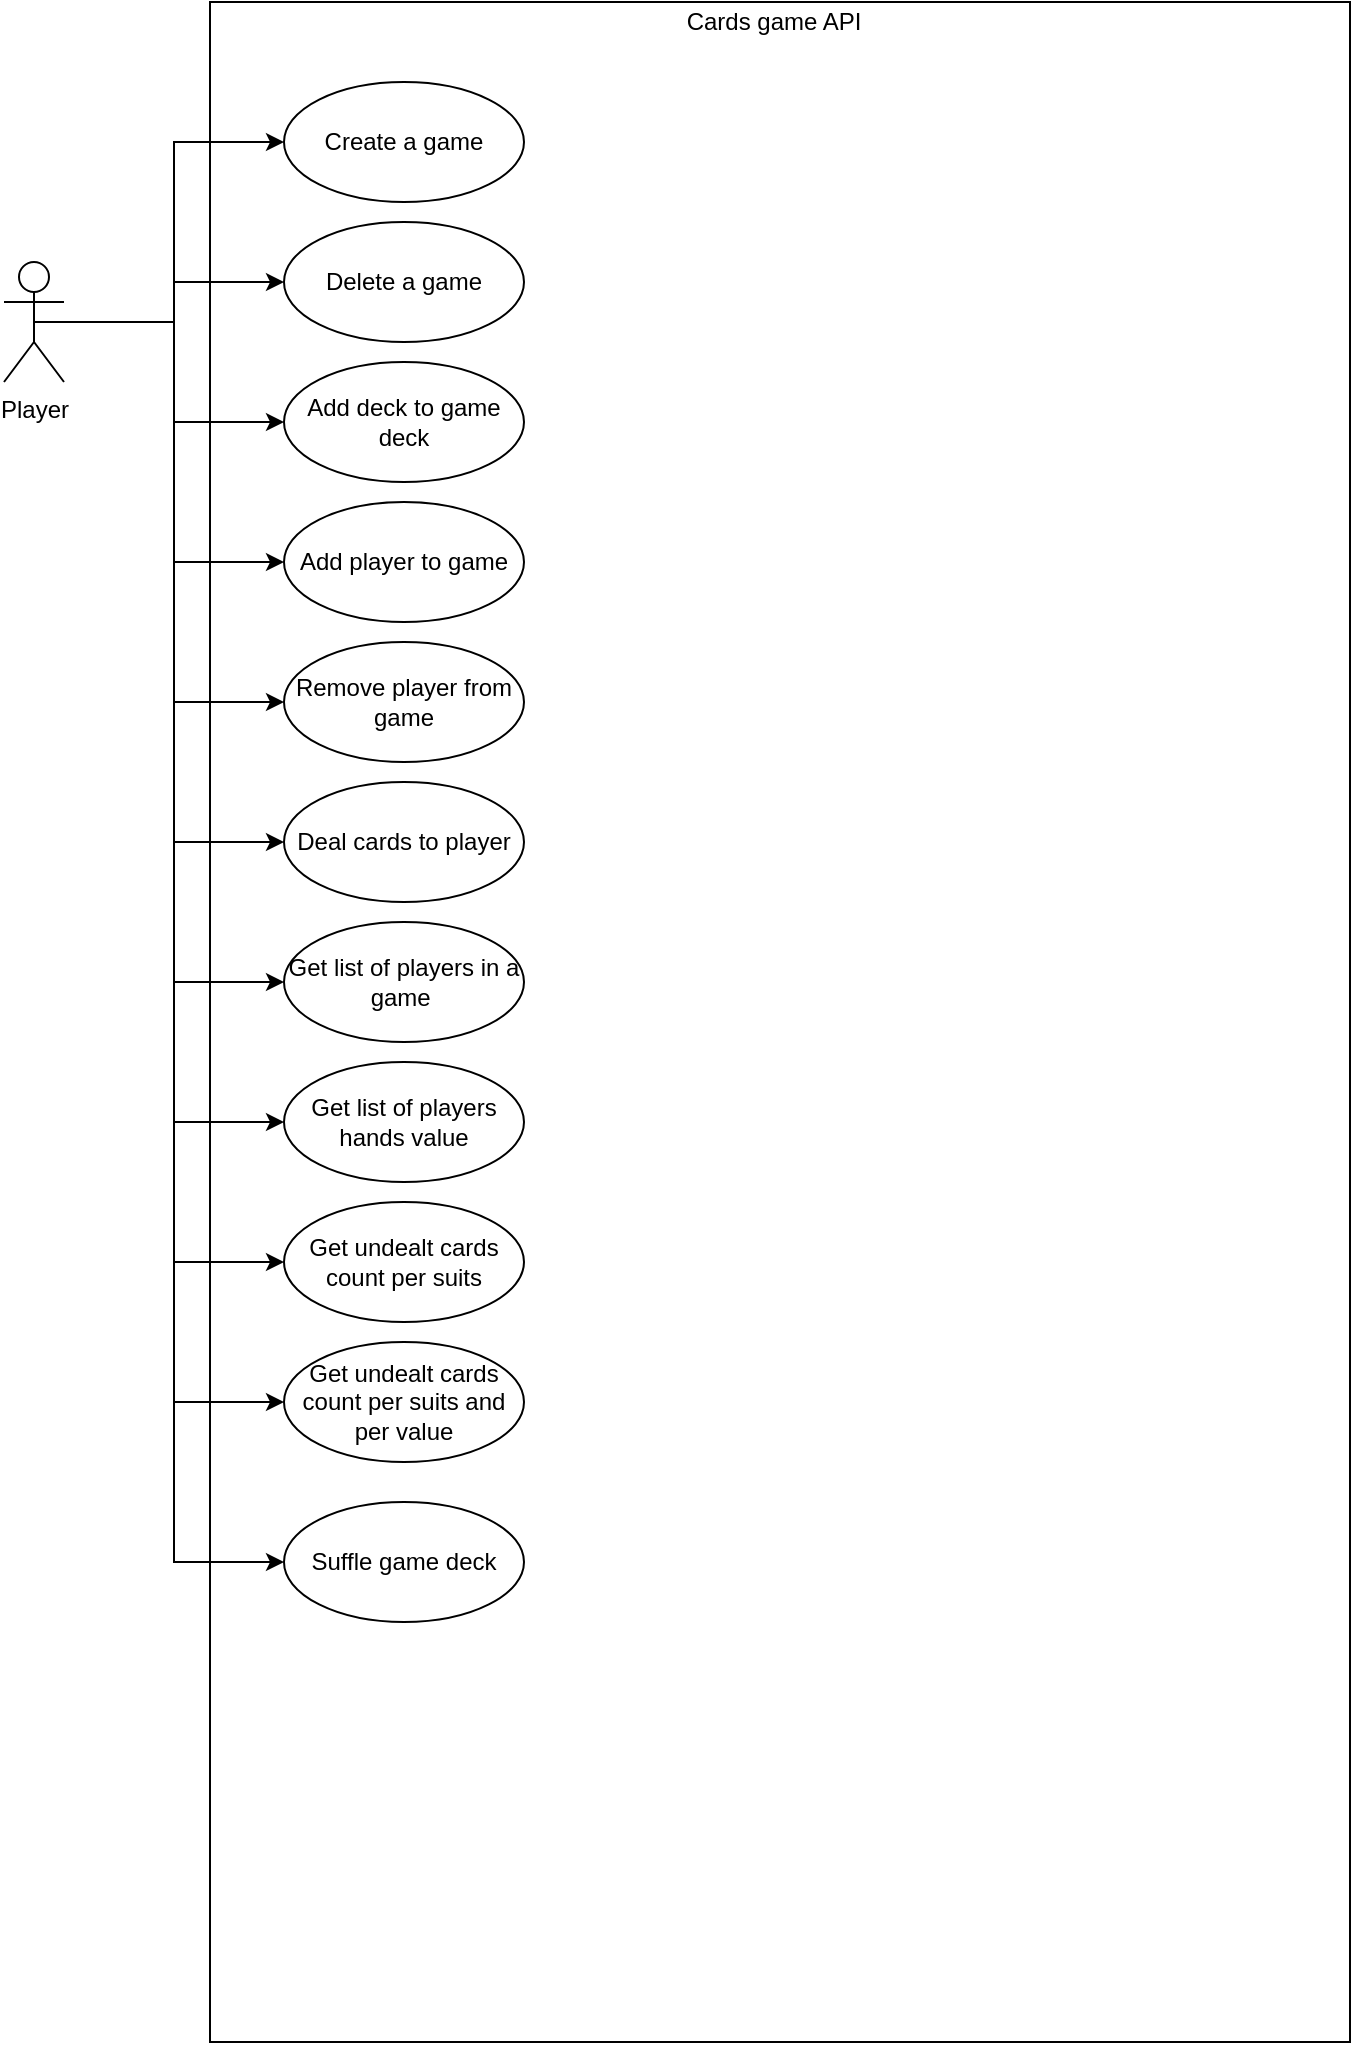 <mxfile version="12.9.3" type="device" pages="2"><diagram id="A1HU0HvkC-pgjpNLXh3M" name="Uses cases"><mxGraphModel dx="1422" dy="822" grid="1" gridSize="10" guides="1" tooltips="1" connect="1" arrows="1" fold="1" page="1" pageScale="1" pageWidth="850" pageHeight="1100" math="0" shadow="0"><root><mxCell id="0"/><mxCell id="1" parent="0"/><mxCell id="NxwLcB1BqjLqfh9L1qdP-2" value="" style="rounded=0;whiteSpace=wrap;html=1;container=1;" parent="1" vertex="1"><mxGeometry x="153" y="200" width="570" height="1020" as="geometry"/></mxCell><mxCell id="NxwLcB1BqjLqfh9L1qdP-4" value="Create a game" style="ellipse;whiteSpace=wrap;html=1;" parent="NxwLcB1BqjLqfh9L1qdP-2" vertex="1"><mxGeometry x="37" y="39.995" width="120" height="60" as="geometry"/></mxCell><mxCell id="NxwLcB1BqjLqfh9L1qdP-5" value="Delete a game" style="ellipse;whiteSpace=wrap;html=1;" parent="NxwLcB1BqjLqfh9L1qdP-2" vertex="1"><mxGeometry x="37" y="109.996" width="120" height="60" as="geometry"/></mxCell><mxCell id="NxwLcB1BqjLqfh9L1qdP-6" value="Add deck to game deck" style="ellipse;whiteSpace=wrap;html=1;" parent="NxwLcB1BqjLqfh9L1qdP-2" vertex="1"><mxGeometry x="37" y="180.003" width="120" height="60" as="geometry"/></mxCell><mxCell id="NxwLcB1BqjLqfh9L1qdP-8" value="Add player to game" style="ellipse;whiteSpace=wrap;html=1;" parent="NxwLcB1BqjLqfh9L1qdP-2" vertex="1"><mxGeometry x="37" y="250.001" width="120" height="60" as="geometry"/></mxCell><mxCell id="NxwLcB1BqjLqfh9L1qdP-9" value="Remove player from game" style="ellipse;whiteSpace=wrap;html=1;" parent="NxwLcB1BqjLqfh9L1qdP-2" vertex="1"><mxGeometry x="37" y="319.998" width="120" height="60" as="geometry"/></mxCell><mxCell id="NxwLcB1BqjLqfh9L1qdP-15" value="Deal cards to player" style="ellipse;whiteSpace=wrap;html=1;" parent="NxwLcB1BqjLqfh9L1qdP-2" vertex="1"><mxGeometry x="37" y="389.996" width="120" height="60" as="geometry"/></mxCell><mxCell id="NxwLcB1BqjLqfh9L1qdP-16" value="Get list of players in a game&amp;nbsp;" style="ellipse;whiteSpace=wrap;html=1;" parent="NxwLcB1BqjLqfh9L1qdP-2" vertex="1"><mxGeometry x="37" y="460.004" width="120" height="60" as="geometry"/></mxCell><mxCell id="NxwLcB1BqjLqfh9L1qdP-25" value="Get list of players hands value" style="ellipse;whiteSpace=wrap;html=1;" parent="NxwLcB1BqjLqfh9L1qdP-2" vertex="1"><mxGeometry x="37" y="530.001" width="120" height="60" as="geometry"/></mxCell><mxCell id="NxwLcB1BqjLqfh9L1qdP-29" value="Get undealt cards count per suits" style="ellipse;whiteSpace=wrap;html=1;" parent="NxwLcB1BqjLqfh9L1qdP-2" vertex="1"><mxGeometry x="37" y="599.999" width="120" height="60" as="geometry"/></mxCell><mxCell id="NxwLcB1BqjLqfh9L1qdP-30" value="Get undealt cards count per suits and per value" style="ellipse;whiteSpace=wrap;html=1;" parent="NxwLcB1BqjLqfh9L1qdP-2" vertex="1"><mxGeometry x="37" y="670" width="120" height="60" as="geometry"/></mxCell><mxCell id="NxwLcB1BqjLqfh9L1qdP-33" value="Suffle game deck" style="ellipse;whiteSpace=wrap;html=1;" parent="NxwLcB1BqjLqfh9L1qdP-2" vertex="1"><mxGeometry x="37" y="749.999" width="120" height="60" as="geometry"/></mxCell><mxCell id="NxwLcB1BqjLqfh9L1qdP-10" style="edgeStyle=orthogonalEdgeStyle;rounded=0;orthogonalLoop=1;jettySize=auto;html=1;exitX=0.5;exitY=0.5;exitDx=0;exitDy=0;exitPerimeter=0;entryX=0;entryY=0.5;entryDx=0;entryDy=0;" parent="1" source="NxwLcB1BqjLqfh9L1qdP-1" target="NxwLcB1BqjLqfh9L1qdP-4" edge="1"><mxGeometry relative="1" as="geometry"/></mxCell><mxCell id="NxwLcB1BqjLqfh9L1qdP-11" style="edgeStyle=orthogonalEdgeStyle;rounded=0;orthogonalLoop=1;jettySize=auto;html=1;exitX=0.5;exitY=0.5;exitDx=0;exitDy=0;exitPerimeter=0;entryX=0;entryY=0.5;entryDx=0;entryDy=0;" parent="1" source="NxwLcB1BqjLqfh9L1qdP-1" target="NxwLcB1BqjLqfh9L1qdP-5" edge="1"><mxGeometry relative="1" as="geometry"/></mxCell><mxCell id="NxwLcB1BqjLqfh9L1qdP-12" style="edgeStyle=orthogonalEdgeStyle;rounded=0;orthogonalLoop=1;jettySize=auto;html=1;exitX=0.5;exitY=0.5;exitDx=0;exitDy=0;exitPerimeter=0;entryX=0;entryY=0.5;entryDx=0;entryDy=0;" parent="1" source="NxwLcB1BqjLqfh9L1qdP-1" target="NxwLcB1BqjLqfh9L1qdP-6" edge="1"><mxGeometry relative="1" as="geometry"/></mxCell><mxCell id="NxwLcB1BqjLqfh9L1qdP-13" style="edgeStyle=orthogonalEdgeStyle;rounded=0;orthogonalLoop=1;jettySize=auto;html=1;exitX=0.5;exitY=0.5;exitDx=0;exitDy=0;exitPerimeter=0;entryX=0;entryY=0.5;entryDx=0;entryDy=0;" parent="1" source="NxwLcB1BqjLqfh9L1qdP-1" target="NxwLcB1BqjLqfh9L1qdP-8" edge="1"><mxGeometry relative="1" as="geometry"/></mxCell><mxCell id="NxwLcB1BqjLqfh9L1qdP-14" style="edgeStyle=orthogonalEdgeStyle;rounded=0;orthogonalLoop=1;jettySize=auto;html=1;exitX=0.5;exitY=0.5;exitDx=0;exitDy=0;exitPerimeter=0;entryX=0;entryY=0.5;entryDx=0;entryDy=0;" parent="1" source="NxwLcB1BqjLqfh9L1qdP-1" target="NxwLcB1BqjLqfh9L1qdP-9" edge="1"><mxGeometry relative="1" as="geometry"/></mxCell><mxCell id="NxwLcB1BqjLqfh9L1qdP-26" style="edgeStyle=orthogonalEdgeStyle;rounded=0;orthogonalLoop=1;jettySize=auto;html=1;exitX=0.5;exitY=0.5;exitDx=0;exitDy=0;exitPerimeter=0;entryX=0;entryY=0.5;entryDx=0;entryDy=0;" parent="1" source="NxwLcB1BqjLqfh9L1qdP-1" target="NxwLcB1BqjLqfh9L1qdP-15" edge="1"><mxGeometry relative="1" as="geometry"/></mxCell><mxCell id="NxwLcB1BqjLqfh9L1qdP-27" style="edgeStyle=orthogonalEdgeStyle;rounded=0;orthogonalLoop=1;jettySize=auto;html=1;exitX=0.5;exitY=0.5;exitDx=0;exitDy=0;exitPerimeter=0;entryX=0;entryY=0.5;entryDx=0;entryDy=0;" parent="1" source="NxwLcB1BqjLqfh9L1qdP-1" target="NxwLcB1BqjLqfh9L1qdP-16" edge="1"><mxGeometry relative="1" as="geometry"/></mxCell><mxCell id="NxwLcB1BqjLqfh9L1qdP-28" style="edgeStyle=orthogonalEdgeStyle;rounded=0;orthogonalLoop=1;jettySize=auto;html=1;exitX=0.5;exitY=0.5;exitDx=0;exitDy=0;exitPerimeter=0;entryX=0;entryY=0.5;entryDx=0;entryDy=0;" parent="1" source="NxwLcB1BqjLqfh9L1qdP-1" target="NxwLcB1BqjLqfh9L1qdP-25" edge="1"><mxGeometry relative="1" as="geometry"/></mxCell><mxCell id="NxwLcB1BqjLqfh9L1qdP-31" style="edgeStyle=orthogonalEdgeStyle;rounded=0;orthogonalLoop=1;jettySize=auto;html=1;exitX=0.5;exitY=0.5;exitDx=0;exitDy=0;exitPerimeter=0;entryX=0;entryY=0.5;entryDx=0;entryDy=0;" parent="1" source="NxwLcB1BqjLqfh9L1qdP-1" target="NxwLcB1BqjLqfh9L1qdP-29" edge="1"><mxGeometry relative="1" as="geometry"/></mxCell><mxCell id="NxwLcB1BqjLqfh9L1qdP-32" style="edgeStyle=orthogonalEdgeStyle;rounded=0;orthogonalLoop=1;jettySize=auto;html=1;exitX=0.5;exitY=0.5;exitDx=0;exitDy=0;exitPerimeter=0;entryX=0;entryY=0.5;entryDx=0;entryDy=0;" parent="1" source="NxwLcB1BqjLqfh9L1qdP-1" target="NxwLcB1BqjLqfh9L1qdP-30" edge="1"><mxGeometry relative="1" as="geometry"/></mxCell><mxCell id="NxwLcB1BqjLqfh9L1qdP-34" style="edgeStyle=orthogonalEdgeStyle;rounded=0;orthogonalLoop=1;jettySize=auto;html=1;exitX=0.5;exitY=0.5;exitDx=0;exitDy=0;exitPerimeter=0;entryX=0;entryY=0.5;entryDx=0;entryDy=0;" parent="1" source="NxwLcB1BqjLqfh9L1qdP-1" target="NxwLcB1BqjLqfh9L1qdP-33" edge="1"><mxGeometry relative="1" as="geometry"/></mxCell><mxCell id="NxwLcB1BqjLqfh9L1qdP-1" value="Player" style="shape=umlActor;verticalLabelPosition=bottom;labelBackgroundColor=#ffffff;verticalAlign=top;html=1;outlineConnect=0;" parent="1" vertex="1"><mxGeometry x="50" y="330" width="30" height="60" as="geometry"/></mxCell><mxCell id="NxwLcB1BqjLqfh9L1qdP-7" value="Cards game API" style="text;html=1;strokeColor=none;fillColor=none;align=center;verticalAlign=middle;whiteSpace=wrap;rounded=0;" parent="1" vertex="1"><mxGeometry x="150" y="200" width="570" height="20" as="geometry"/></mxCell></root></mxGraphModel></diagram><diagram id="dxZVSyAmAjOKrbhqwC4G" name="Class diagram"><mxGraphModel dx="1422" dy="822" grid="1" gridSize="10" guides="1" tooltips="1" connect="1" arrows="1" fold="1" page="1" pageScale="1" pageWidth="850" pageHeight="1100" math="0" shadow="0"><root><mxCell id="RzuYO7zDYTM7THJpSPY8-0"/><mxCell id="RzuYO7zDYTM7THJpSPY8-1" parent="RzuYO7zDYTM7THJpSPY8-0"/><mxCell id="cSgtdgu0tgIUNSafPAcV-20" value="&amp;lt;&amp;lt;uses&amp;gt;&amp;gt;" style="edgeStyle=orthogonalEdgeStyle;rounded=0;orthogonalLoop=1;jettySize=auto;html=1;exitX=1;exitY=0.5;exitDx=0;exitDy=0;entryX=0;entryY=0.5;entryDx=0;entryDy=0;endArrow=openThin;endFill=0;dashed=1;" parent="RzuYO7zDYTM7THJpSPY8-1" source="cSgtdgu0tgIUNSafPAcV-17" target="cSgtdgu0tgIUNSafPAcV-13" edge="1"><mxGeometry relative="1" as="geometry"/></mxCell><mxCell id="yUTuH6rn88-TiMXQgcxW-0" style="edgeStyle=orthogonalEdgeStyle;rounded=0;orthogonalLoop=1;jettySize=auto;html=1;exitX=0.5;exitY=0;exitDx=0;exitDy=0;endArrow=diamondThin;endFill=1;" edge="1" parent="RzuYO7zDYTM7THJpSPY8-1" source="K6C6hslQEzszJ4Px88jA-0" target="cSgtdgu0tgIUNSafPAcV-8"><mxGeometry relative="1" as="geometry"/></mxCell><mxCell id="Hh7odomkROSSqxcPYK1e-1" value="" style="edgeStyle=orthogonalEdgeStyle;rounded=0;orthogonalLoop=1;jettySize=auto;html=1;endArrow=diamondThin;endFill=0;entryX=0;entryY=0.5;entryDx=0;entryDy=0;" edge="1" parent="RzuYO7zDYTM7THJpSPY8-1" source="K6C6hslQEzszJ4Px88jA-12" target="K6C6hslQEzszJ4Px88jA-0"><mxGeometry relative="1" as="geometry"/></mxCell><mxCell id="Hh7odomkROSSqxcPYK1e-0" value="is a" style="edgeStyle=orthogonalEdgeStyle;rounded=0;orthogonalLoop=1;jettySize=auto;html=1;endArrow=block;endFill=0;entryX=0.5;entryY=0;entryDx=0;entryDy=0;" edge="1" parent="RzuYO7zDYTM7THJpSPY8-1" source="K6C6hslQEzszJ4Px88jA-12" target="K6C6hslQEzszJ4Px88jA-8"><mxGeometry relative="1" as="geometry"/></mxCell><mxCell id="xWfeycdNfk5Z6L4ONkcT-0" style="edgeStyle=orthogonalEdgeStyle;rounded=0;orthogonalLoop=1;jettySize=auto;html=1;exitX=0.5;exitY=0;exitDx=0;exitDy=0;endArrow=diamondThin;endFill=1;" edge="1" parent="RzuYO7zDYTM7THJpSPY8-1" source="XuuSvCcyWSCZ8t4oJ2xp-13" target="K6C6hslQEzszJ4Px88jA-8"><mxGeometry relative="1" as="geometry"><mxPoint x="190" y="738" as="sourcePoint"/></mxGeometry></mxCell><mxCell id="XuuSvCcyWSCZ8t4oJ2xp-4" value="&amp;lt;&amp;lt;uses&amp;gt;&amp;gt;" style="edgeStyle=orthogonalEdgeStyle;rounded=0;orthogonalLoop=1;jettySize=auto;html=1;exitX=0;exitY=0.5;exitDx=0;exitDy=0;endArrow=openThin;endFill=0;dashed=1;" edge="1" parent="RzuYO7zDYTM7THJpSPY8-1" source="K6C6hslQEzszJ4Px88jA-1" target="XuuSvCcyWSCZ8t4oJ2xp-0"><mxGeometry relative="1" as="geometry"><Array as="points"><mxPoint x="360" y="340"/></Array></mxGeometry></mxCell><mxCell id="XuuSvCcyWSCZ8t4oJ2xp-5" style="edgeStyle=orthogonalEdgeStyle;rounded=0;orthogonalLoop=1;jettySize=auto;html=1;exitX=1;exitY=0.5;exitDx=0;exitDy=0;entryX=1;entryY=0.5;entryDx=0;entryDy=0;endArrow=diamondThin;endFill=0;" edge="1" parent="RzuYO7zDYTM7THJpSPY8-1" source="K6C6hslQEzszJ4Px88jA-4" target="K6C6hslQEzszJ4Px88jA-1"><mxGeometry relative="1" as="geometry"/></mxCell><mxCell id="cSgtdgu0tgIUNSafPAcV-22" value="&amp;lt;&amp;lt;uses&amp;gt;&amp;gt;" style="edgeStyle=orthogonalEdgeStyle;rounded=0;orthogonalLoop=1;jettySize=auto;html=1;entryX=0;entryY=0.5;entryDx=0;entryDy=0;endArrow=openThin;endFill=0;dashed=1;" parent="RzuYO7zDYTM7THJpSPY8-1" target="cSgtdgu0tgIUNSafPAcV-9" edge="1" source="cSgtdgu0tgIUNSafPAcV-12"><mxGeometry relative="1" as="geometry"><mxPoint x="535" y="78.5" as="sourcePoint"/><mxPoint x="625" y="78.5" as="targetPoint"/></mxGeometry></mxCell><mxCell id="XuuSvCcyWSCZ8t4oJ2xp-11" value="is a" style="edgeStyle=orthogonalEdgeStyle;rounded=0;orthogonalLoop=1;jettySize=auto;html=1;endArrow=block;endFill=0;entryX=0.5;entryY=0;entryDx=0;entryDy=0;" edge="1" parent="RzuYO7zDYTM7THJpSPY8-1" source="K6C6hslQEzszJ4Px88jA-4" target="XuuSvCcyWSCZ8t4oJ2xp-6"><mxGeometry relative="1" as="geometry"/></mxCell><mxCell id="K6C6hslQEzszJ4Px88jA-8" value="Deck" style="swimlane;fontStyle=1;align=center;verticalAlign=top;childLayout=stackLayout;horizontal=1;startSize=26;horizontalStack=0;resizeParent=1;resizeParentMax=0;resizeLast=0;collapsible=1;marginBottom=0;" parent="RzuYO7zDYTM7THJpSPY8-1" vertex="1"><mxGeometry x="105" y="572" width="170" height="120" as="geometry"/></mxCell><mxCell id="K6C6hslQEzszJ4Px88jA-9" value="- undealtCards: List&lt;Card&gt;" style="text;strokeColor=none;fillColor=none;align=left;verticalAlign=top;spacingLeft=4;spacingRight=4;overflow=hidden;rotatable=0;points=[[0,0.5],[1,0.5]];portConstraint=eastwest;" parent="K6C6hslQEzszJ4Px88jA-8" vertex="1"><mxGeometry y="26" width="170" height="26" as="geometry"/></mxCell><mxCell id="K6C6hslQEzszJ4Px88jA-10" value="" style="line;strokeWidth=1;fillColor=none;align=left;verticalAlign=middle;spacingTop=-1;spacingLeft=3;spacingRight=3;rotatable=0;labelPosition=right;points=[];portConstraint=eastwest;" parent="K6C6hslQEzszJ4Px88jA-8" vertex="1"><mxGeometry y="52" width="170" height="8" as="geometry"/></mxCell><mxCell id="K6C6hslQEzszJ4Px88jA-11" value="+ dealCards(int): List&lt;Card&gt;" style="text;strokeColor=none;fillColor=none;align=left;verticalAlign=top;spacingLeft=4;spacingRight=4;overflow=hidden;rotatable=0;points=[[0,0.5],[1,0.5]];portConstraint=eastwest;" parent="K6C6hslQEzszJ4Px88jA-8" vertex="1"><mxGeometry y="60" width="170" height="60" as="geometry"/></mxCell><mxCell id="K6C6hslQEzszJ4Px88jA-12" value="GameDeck" style="swimlane;fontStyle=1;align=center;verticalAlign=top;childLayout=stackLayout;horizontal=1;startSize=26;horizontalStack=0;resizeParent=1;resizeParentMax=0;resizeLast=0;collapsible=1;marginBottom=0;" parent="RzuYO7zDYTM7THJpSPY8-1" vertex="1"><mxGeometry x="100" y="460" width="180" height="60" as="geometry"/></mxCell><mxCell id="K6C6hslQEzszJ4Px88jA-14" value="" style="line;strokeWidth=1;fillColor=none;align=left;verticalAlign=middle;spacingTop=-1;spacingLeft=3;spacingRight=3;rotatable=0;labelPosition=right;points=[];portConstraint=eastwest;" parent="K6C6hslQEzszJ4Px88jA-12" vertex="1"><mxGeometry y="26" width="180" height="8" as="geometry"/></mxCell><mxCell id="K6C6hslQEzszJ4Px88jA-15" value="+ addDeckToGameDeck(): void" style="text;strokeColor=none;fillColor=none;align=left;verticalAlign=top;spacingLeft=4;spacingRight=4;overflow=hidden;rotatable=0;points=[[0,0.5],[1,0.5]];portConstraint=eastwest;" parent="K6C6hslQEzszJ4Px88jA-12" vertex="1"><mxGeometry y="34" width="180" height="26" as="geometry"/></mxCell><mxCell id="XuuSvCcyWSCZ8t4oJ2xp-0" value="StandardDeckFactory" style="swimlane;fontStyle=1;align=center;verticalAlign=top;childLayout=stackLayout;horizontal=1;startSize=26;horizontalStack=0;resizeParent=1;resizeParentMax=0;resizeLast=0;collapsible=1;marginBottom=0;" vertex="1" parent="RzuYO7zDYTM7THJpSPY8-1"><mxGeometry x="110" y="280" width="160" height="120" as="geometry"/></mxCell><mxCell id="XuuSvCcyWSCZ8t4oJ2xp-2" value="" style="line;strokeWidth=1;fillColor=none;align=left;verticalAlign=middle;spacingTop=-1;spacingLeft=3;spacingRight=3;rotatable=0;labelPosition=right;points=[];portConstraint=eastwest;" vertex="1" parent="XuuSvCcyWSCZ8t4oJ2xp-0"><mxGeometry y="26" width="160" height="8" as="geometry"/></mxCell><mxCell id="XuuSvCcyWSCZ8t4oJ2xp-3" value="+ getStandardDeck()&#10;    : Deck&#10;+ getStandardGameDeck()&#10;    : GameDeck" style="text;strokeColor=none;fillColor=none;align=left;verticalAlign=top;spacingLeft=4;spacingRight=4;overflow=hidden;rotatable=0;points=[[0,0.5],[1,0.5]];portConstraint=eastwest;" vertex="1" parent="XuuSvCcyWSCZ8t4oJ2xp-0"><mxGeometry y="34" width="160" height="86" as="geometry"/></mxCell><mxCell id="K6C6hslQEzszJ4Px88jA-0" value="Game" style="swimlane;fontStyle=1;align=center;verticalAlign=top;childLayout=stackLayout;horizontal=1;startSize=26;horizontalStack=0;resizeParent=1;resizeParentMax=0;resizeLast=0;collapsible=1;marginBottom=0;" parent="RzuYO7zDYTM7THJpSPY8-1" vertex="1"><mxGeometry x="360" y="300" width="180" height="124" as="geometry"/></mxCell><mxCell id="K6C6hslQEzszJ4Px88jA-1" value="- id: long&#10;- gameDeck: GameDeck&#10;- players: List&lt;Player&gt;" style="text;strokeColor=none;fillColor=none;align=left;verticalAlign=top;spacingLeft=4;spacingRight=4;overflow=hidden;rotatable=0;points=[[0,0.5],[1,0.5]];portConstraint=eastwest;" parent="K6C6hslQEzszJ4Px88jA-0" vertex="1"><mxGeometry y="26" width="180" height="64" as="geometry"/></mxCell><mxCell id="K6C6hslQEzszJ4Px88jA-2" value="" style="line;strokeWidth=1;fillColor=none;align=left;verticalAlign=middle;spacingTop=-1;spacingLeft=3;spacingRight=3;rotatable=0;labelPosition=right;points=[];portConstraint=eastwest;" parent="K6C6hslQEzszJ4Px88jA-0" vertex="1"><mxGeometry y="90" width="180" height="8" as="geometry"/></mxCell><mxCell id="K6C6hslQEzszJ4Px88jA-3" value="+ getGameDeck(): GameDeck" style="text;strokeColor=none;fillColor=none;align=left;verticalAlign=top;spacingLeft=4;spacingRight=4;overflow=hidden;rotatable=0;points=[[0,0.5],[1,0.5]];portConstraint=eastwest;" parent="K6C6hslQEzszJ4Px88jA-0" vertex="1"><mxGeometry y="98" width="180" height="26" as="geometry"/></mxCell><mxCell id="K6C6hslQEzszJ4Px88jA-4" value="PlayerWithCards" style="swimlane;fontStyle=1;align=center;verticalAlign=top;childLayout=stackLayout;horizontal=1;startSize=26;horizontalStack=0;resizeParent=1;resizeParentMax=0;resizeLast=0;collapsible=1;marginBottom=0;" parent="RzuYO7zDYTM7THJpSPY8-1" vertex="1"><mxGeometry x="370" y="450" width="160" height="130" as="geometry"/></mxCell><mxCell id="K6C6hslQEzszJ4Px88jA-5" value="- hand : List&lt;Card&gt;" style="text;strokeColor=none;fillColor=none;align=left;verticalAlign=top;spacingLeft=4;spacingRight=4;overflow=hidden;rotatable=0;points=[[0,0.5],[1,0.5]];portConstraint=eastwest;" parent="K6C6hslQEzszJ4Px88jA-4" vertex="1"><mxGeometry y="26" width="160" height="44" as="geometry"/></mxCell><mxCell id="K6C6hslQEzszJ4Px88jA-6" value="" style="line;strokeWidth=1;fillColor=none;align=left;verticalAlign=middle;spacingTop=-1;spacingLeft=3;spacingRight=3;rotatable=0;labelPosition=right;points=[];portConstraint=eastwest;" parent="K6C6hslQEzszJ4Px88jA-4" vertex="1"><mxGeometry y="70" width="160" height="8" as="geometry"/></mxCell><mxCell id="K6C6hslQEzszJ4Px88jA-7" value="+ getHandValue : int&#10;+ receiveCards(List&lt;Card&gt;)" style="text;strokeColor=none;fillColor=none;align=left;verticalAlign=top;spacingLeft=4;spacingRight=4;overflow=hidden;rotatable=0;points=[[0,0.5],[1,0.5]];portConstraint=eastwest;" parent="K6C6hslQEzszJ4Px88jA-4" vertex="1"><mxGeometry y="78" width="160" height="52" as="geometry"/></mxCell><mxCell id="XuuSvCcyWSCZ8t4oJ2xp-6" value="Player" style="swimlane;fontStyle=1;align=center;verticalAlign=top;childLayout=stackLayout;horizontal=1;startSize=26;horizontalStack=0;resizeParent=1;resizeParentMax=0;resizeLast=0;collapsible=1;marginBottom=0;" vertex="1" parent="RzuYO7zDYTM7THJpSPY8-1"><mxGeometry x="370" y="634" width="160" height="104" as="geometry"/></mxCell><mxCell id="XuuSvCcyWSCZ8t4oJ2xp-7" value="- name : string" style="text;strokeColor=none;fillColor=none;align=left;verticalAlign=top;spacingLeft=4;spacingRight=4;overflow=hidden;rotatable=0;points=[[0,0.5],[1,0.5]];portConstraint=eastwest;" vertex="1" parent="XuuSvCcyWSCZ8t4oJ2xp-6"><mxGeometry y="26" width="160" height="44" as="geometry"/></mxCell><mxCell id="XuuSvCcyWSCZ8t4oJ2xp-8" value="" style="line;strokeWidth=1;fillColor=none;align=left;verticalAlign=middle;spacingTop=-1;spacingLeft=3;spacingRight=3;rotatable=0;labelPosition=right;points=[];portConstraint=eastwest;" vertex="1" parent="XuuSvCcyWSCZ8t4oJ2xp-6"><mxGeometry y="70" width="160" height="8" as="geometry"/></mxCell><mxCell id="XuuSvCcyWSCZ8t4oJ2xp-9" value="+ getName(): String" style="text;strokeColor=none;fillColor=none;align=left;verticalAlign=top;spacingLeft=4;spacingRight=4;overflow=hidden;rotatable=0;points=[[0,0.5],[1,0.5]];portConstraint=eastwest;" vertex="1" parent="XuuSvCcyWSCZ8t4oJ2xp-6"><mxGeometry y="78" width="160" height="26" as="geometry"/></mxCell><mxCell id="XuuSvCcyWSCZ8t4oJ2xp-13" value="Card" style="swimlane;fontStyle=1;align=center;verticalAlign=top;childLayout=stackLayout;horizontal=1;startSize=26;horizontalStack=0;resizeParent=1;resizeParentMax=0;resizeLast=0;collapsible=1;marginBottom=0;" vertex="1" parent="RzuYO7zDYTM7THJpSPY8-1"><mxGeometry x="105" y="750" width="170" height="138" as="geometry"/></mxCell><mxCell id="XuuSvCcyWSCZ8t4oJ2xp-14" value="- Suit: enum&#10;- Value : byte" style="text;strokeColor=none;fillColor=none;align=left;verticalAlign=top;spacingLeft=4;spacingRight=4;overflow=hidden;rotatable=0;points=[[0,0.5],[1,0.5]];portConstraint=eastwest;" vertex="1" parent="XuuSvCcyWSCZ8t4oJ2xp-13"><mxGeometry y="26" width="170" height="44" as="geometry"/></mxCell><mxCell id="XuuSvCcyWSCZ8t4oJ2xp-15" value="" style="line;strokeWidth=1;fillColor=none;align=left;verticalAlign=middle;spacingTop=-1;spacingLeft=3;spacingRight=3;rotatable=0;labelPosition=right;points=[];portConstraint=eastwest;" vertex="1" parent="XuuSvCcyWSCZ8t4oJ2xp-13"><mxGeometry y="70" width="170" height="8" as="geometry"/></mxCell><mxCell id="XuuSvCcyWSCZ8t4oJ2xp-16" value="+ getSuit() : Suit&#10;+ getValue() : byte" style="text;strokeColor=none;fillColor=none;align=left;verticalAlign=top;spacingLeft=4;spacingRight=4;overflow=hidden;rotatable=0;points=[[0,0.5],[1,0.5]];portConstraint=eastwest;" vertex="1" parent="XuuSvCcyWSCZ8t4oJ2xp-13"><mxGeometry y="78" width="170" height="60" as="geometry"/></mxCell><mxCell id="cSgtdgu0tgIUNSafPAcV-12" value="GameService" style="swimlane;fontStyle=1;align=center;verticalAlign=top;childLayout=stackLayout;horizontal=1;startSize=26;horizontalStack=0;resizeParent=1;resizeParentMax=0;resizeLast=0;collapsible=1;marginBottom=0;" parent="RzuYO7zDYTM7THJpSPY8-1" vertex="1"><mxGeometry x="330" y="20" width="250" height="160" as="geometry"/></mxCell><mxCell id="cSgtdgu0tgIUNSafPAcV-13" value="- gameRepo: GameRepo" style="text;strokeColor=none;fillColor=none;align=left;verticalAlign=top;spacingLeft=4;spacingRight=4;overflow=hidden;rotatable=0;points=[[0,0.5],[1,0.5]];portConstraint=eastwest;" parent="cSgtdgu0tgIUNSafPAcV-12" vertex="1"><mxGeometry y="26" width="250" height="26" as="geometry"/></mxCell><mxCell id="cSgtdgu0tgIUNSafPAcV-14" value="" style="line;strokeWidth=1;fillColor=none;align=left;verticalAlign=middle;spacingTop=-1;spacingLeft=3;spacingRight=3;rotatable=0;labelPosition=right;points=[];portConstraint=eastwest;" parent="cSgtdgu0tgIUNSafPAcV-12" vertex="1"><mxGeometry y="52" width="250" height="8" as="geometry"/></mxCell><mxCell id="cSgtdgu0tgIUNSafPAcV-15" value="+ createGame(): Game&#10;+ deleteGame(Long)&#10;+ addDeckToGame(Long): Game&#10;+ getPlayersName(Long): List&lt;String&gt;&#10;+ addPlayerToGame(Long, String): Game&#10;+ removePlayerFromGame(Long, String): Game" style="text;strokeColor=none;fillColor=none;align=left;verticalAlign=top;spacingLeft=4;spacingRight=4;overflow=hidden;rotatable=0;points=[[0,0.5],[1,0.5]];portConstraint=eastwest;" parent="cSgtdgu0tgIUNSafPAcV-12" vertex="1"><mxGeometry y="60" width="250" height="100" as="geometry"/></mxCell><mxCell id="cSgtdgu0tgIUNSafPAcV-8" value="GameRepo" style="swimlane;fontStyle=1;align=center;verticalAlign=top;childLayout=stackLayout;horizontal=1;startSize=26;horizontalStack=0;resizeParent=1;resizeParentMax=0;resizeLast=0;collapsible=1;marginBottom=0;" parent="RzuYO7zDYTM7THJpSPY8-1" vertex="1"><mxGeometry x="660" y="20" width="180" height="130" as="geometry"/></mxCell><mxCell id="cSgtdgu0tgIUNSafPAcV-9" value="- someDbContext" style="text;strokeColor=none;fillColor=none;align=left;verticalAlign=top;spacingLeft=4;spacingRight=4;overflow=hidden;rotatable=0;points=[[0,0.5],[1,0.5]];portConstraint=eastwest;" parent="cSgtdgu0tgIUNSafPAcV-8" vertex="1"><mxGeometry y="26" width="180" height="26" as="geometry"/></mxCell><mxCell id="cSgtdgu0tgIUNSafPAcV-10" value="" style="line;strokeWidth=1;fillColor=none;align=left;verticalAlign=middle;spacingTop=-1;spacingLeft=3;spacingRight=3;rotatable=0;labelPosition=right;points=[];portConstraint=eastwest;" parent="cSgtdgu0tgIUNSafPAcV-8" vertex="1"><mxGeometry y="52" width="180" height="8" as="geometry"/></mxCell><mxCell id="cSgtdgu0tgIUNSafPAcV-11" value="+ save(Game): Game&#10;+ findById(Long): Game&#10;+ delete(Game)" style="text;strokeColor=none;fillColor=none;align=left;verticalAlign=top;spacingLeft=4;spacingRight=4;overflow=hidden;rotatable=0;points=[[0,0.5],[1,0.5]];portConstraint=eastwest;" parent="cSgtdgu0tgIUNSafPAcV-8" vertex="1"><mxGeometry y="60" width="180" height="70" as="geometry"/></mxCell><mxCell id="cSgtdgu0tgIUNSafPAcV-16" value="GameController" style="swimlane;fontStyle=1;align=center;verticalAlign=top;childLayout=stackLayout;horizontal=1;startSize=26;horizontalStack=0;resizeParent=1;resizeParentMax=0;resizeLast=0;collapsible=1;marginBottom=0;" parent="RzuYO7zDYTM7THJpSPY8-1" vertex="1"><mxGeometry x="30" y="20" width="230" height="170" as="geometry"/></mxCell><mxCell id="cSgtdgu0tgIUNSafPAcV-17" value="- gameService: GameService" style="text;strokeColor=none;fillColor=none;align=left;verticalAlign=top;spacingLeft=4;spacingRight=4;overflow=hidden;rotatable=0;points=[[0,0.5],[1,0.5]];portConstraint=eastwest;" parent="cSgtdgu0tgIUNSafPAcV-16" vertex="1"><mxGeometry y="26" width="230" height="26" as="geometry"/></mxCell><mxCell id="cSgtdgu0tgIUNSafPAcV-18" value="" style="line;strokeWidth=1;fillColor=none;align=left;verticalAlign=middle;spacingTop=-1;spacingLeft=3;spacingRight=3;rotatable=0;labelPosition=right;points=[];portConstraint=eastwest;" parent="cSgtdgu0tgIUNSafPAcV-16" vertex="1"><mxGeometry y="52" width="230" height="8" as="geometry"/></mxCell><mxCell id="cSgtdgu0tgIUNSafPAcV-19" value="+ createGame(): Long&#10;+ deleteGame(Long)&#10;+ addDeck(Long)&#10;+ getPlayersName(Long): List&lt;String&gt;&#10;+ addPlayerToGame(Long, String)&#10;+ removePlayerFromGame(Long, String)" style="text;strokeColor=none;fillColor=none;align=left;verticalAlign=top;spacingLeft=4;spacingRight=4;overflow=hidden;rotatable=0;points=[[0,0.5],[1,0.5]];portConstraint=eastwest;" parent="cSgtdgu0tgIUNSafPAcV-16" vertex="1"><mxGeometry y="60" width="230" height="110" as="geometry"/></mxCell></root></mxGraphModel></diagram></mxfile>